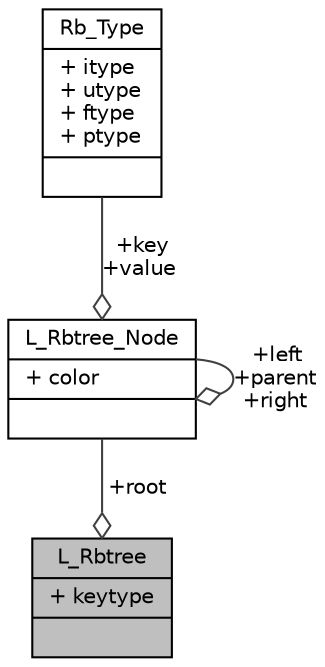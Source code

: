 digraph "L_Rbtree"
{
 // LATEX_PDF_SIZE
  edge [fontname="Helvetica",fontsize="10",labelfontname="Helvetica",labelfontsize="10"];
  node [fontname="Helvetica",fontsize="10",shape=record];
  Node1 [label="{L_Rbtree\n|+ keytype\l|}",height=0.2,width=0.4,color="black", fillcolor="grey75", style="filled", fontcolor="black",tooltip=" "];
  Node2 -> Node1 [color="grey25",fontsize="10",style="solid",label=" +root" ,arrowhead="odiamond",fontname="Helvetica"];
  Node2 [label="{L_Rbtree_Node\n|+ color\l|}",height=0.2,width=0.4,color="black", fillcolor="white", style="filled",URL="$struct_l___rbtree___node.html",tooltip=" "];
  Node3 -> Node2 [color="grey25",fontsize="10",style="solid",label=" +key\n+value" ,arrowhead="odiamond",fontname="Helvetica"];
  Node3 [label="{Rb_Type\n|+ itype\l+ utype\l+ ftype\l+ ptype\l|}",height=0.2,width=0.4,color="black", fillcolor="white", style="filled",URL="$union_rb___type.html",tooltip=" "];
  Node2 -> Node2 [color="grey25",fontsize="10",style="solid",label=" +left\n+parent\n+right" ,arrowhead="odiamond",fontname="Helvetica"];
}
